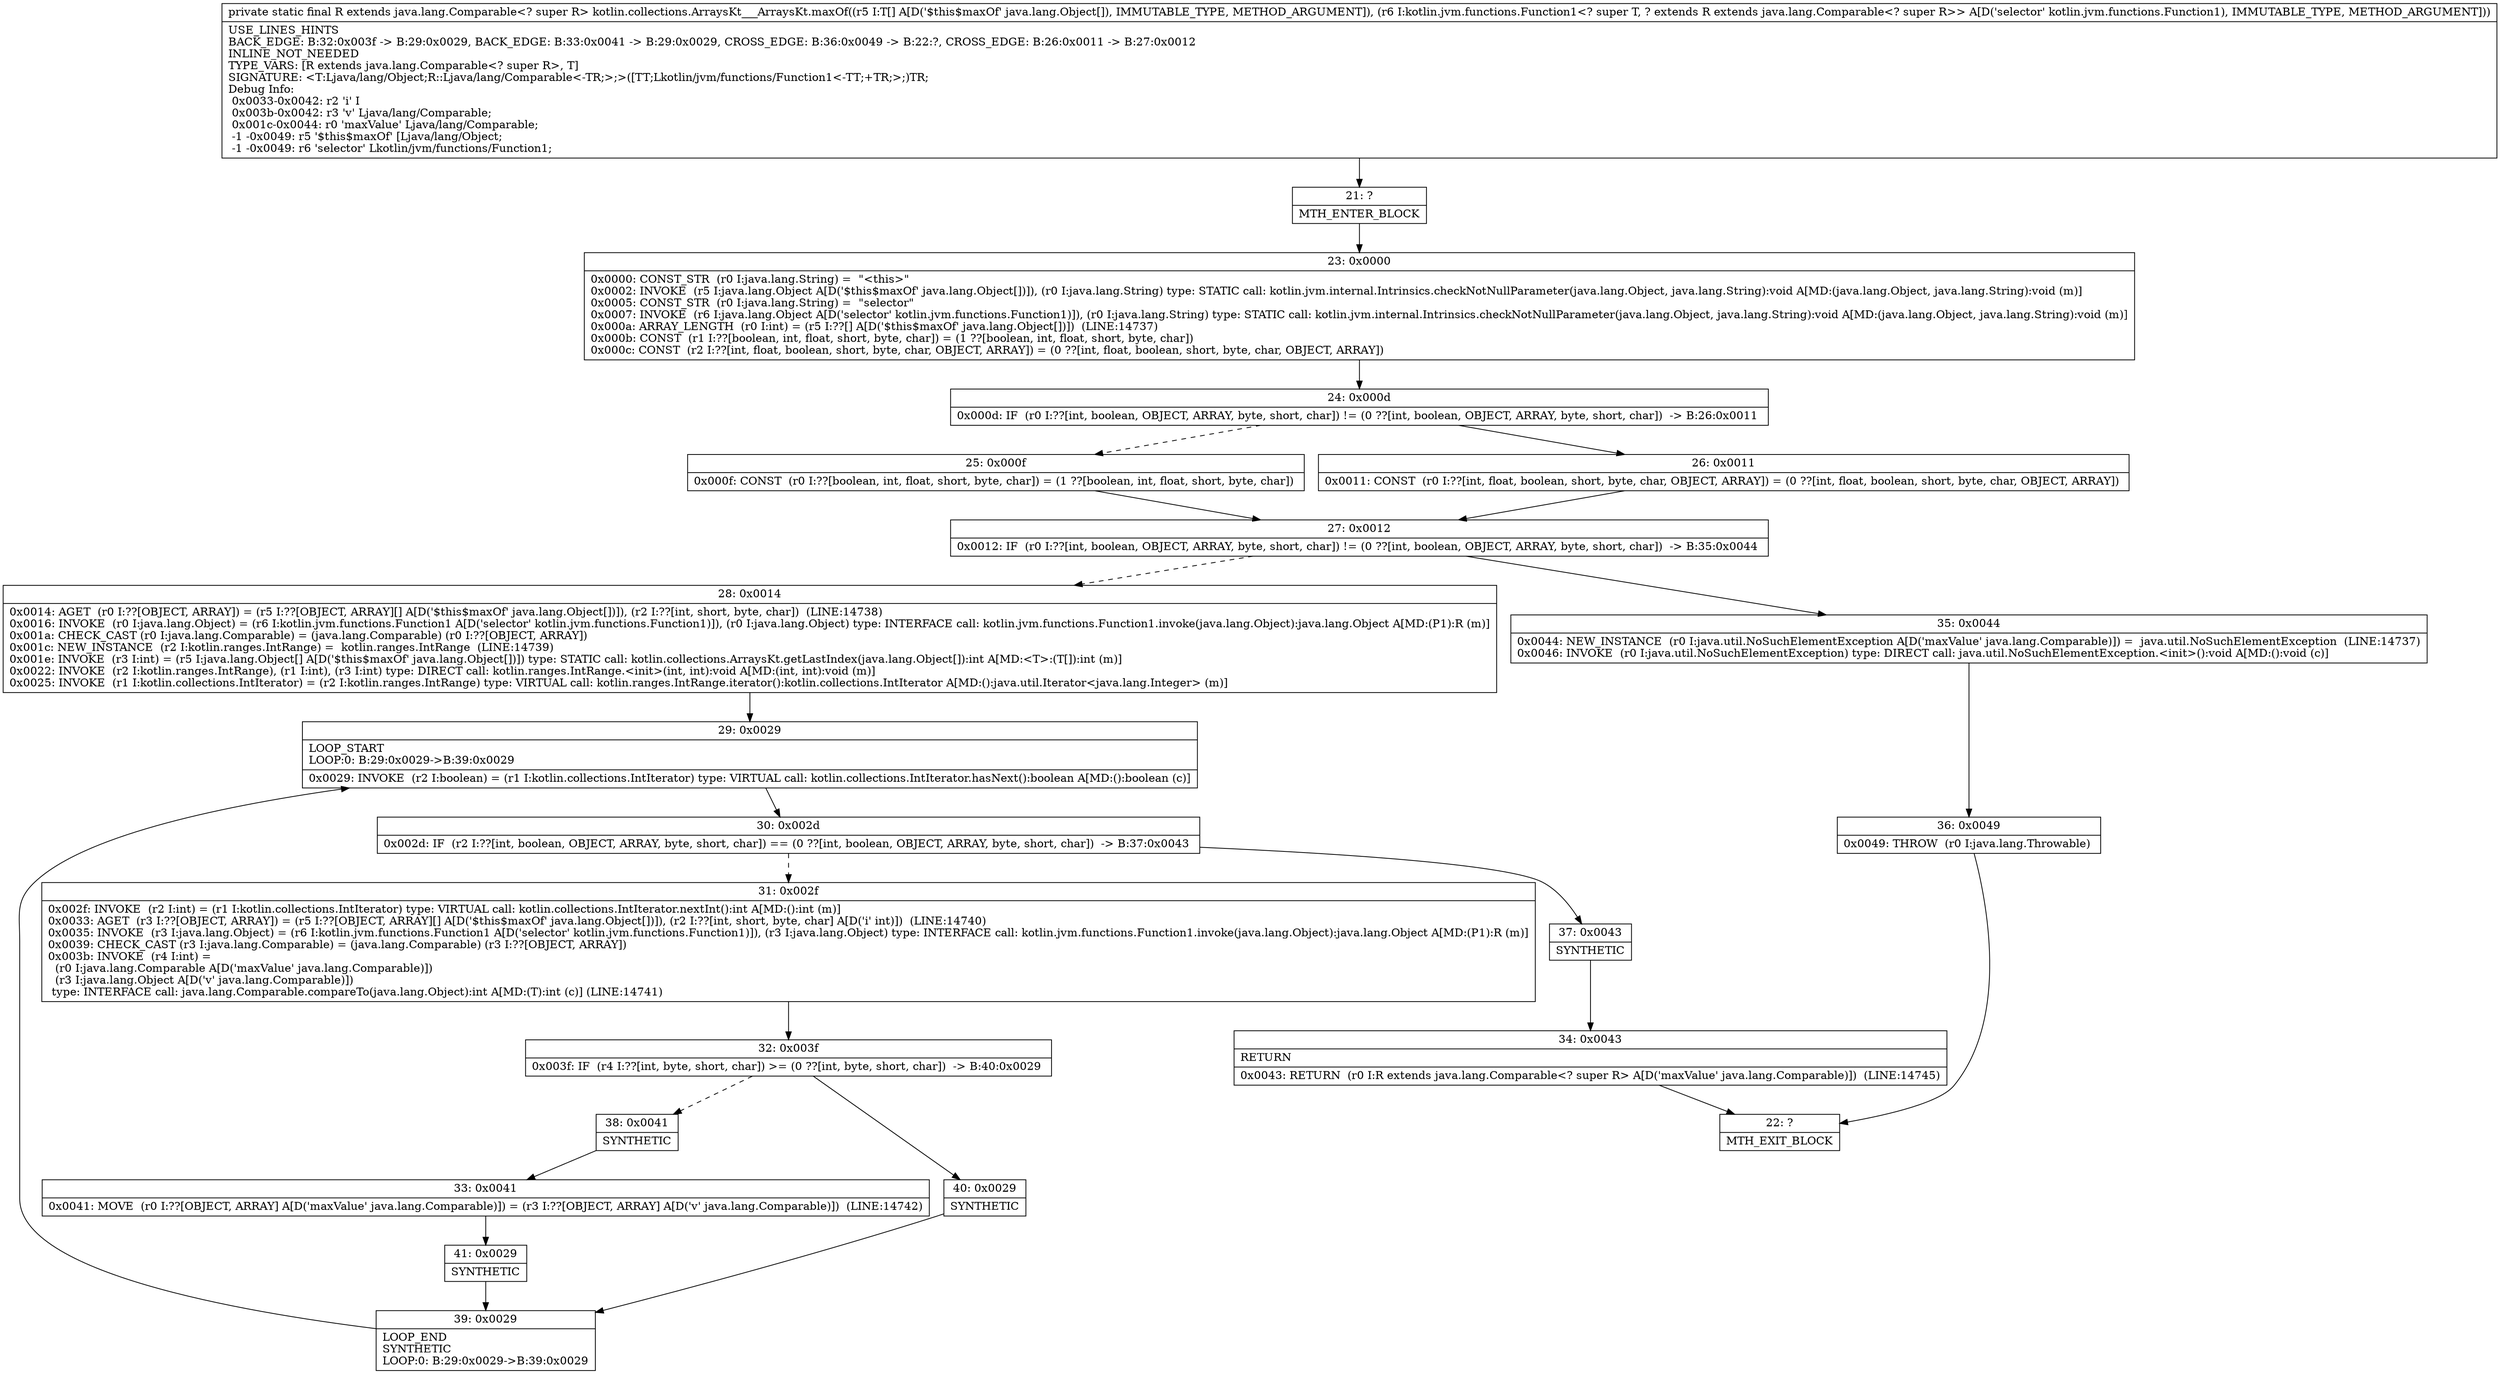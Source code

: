 digraph "CFG forkotlin.collections.ArraysKt___ArraysKt.maxOf([Ljava\/lang\/Object;Lkotlin\/jvm\/functions\/Function1;)Ljava\/lang\/Comparable;" {
Node_21 [shape=record,label="{21\:\ ?|MTH_ENTER_BLOCK\l}"];
Node_23 [shape=record,label="{23\:\ 0x0000|0x0000: CONST_STR  (r0 I:java.lang.String) =  \"\<this\>\" \l0x0002: INVOKE  (r5 I:java.lang.Object A[D('$this$maxOf' java.lang.Object[])]), (r0 I:java.lang.String) type: STATIC call: kotlin.jvm.internal.Intrinsics.checkNotNullParameter(java.lang.Object, java.lang.String):void A[MD:(java.lang.Object, java.lang.String):void (m)]\l0x0005: CONST_STR  (r0 I:java.lang.String) =  \"selector\" \l0x0007: INVOKE  (r6 I:java.lang.Object A[D('selector' kotlin.jvm.functions.Function1)]), (r0 I:java.lang.String) type: STATIC call: kotlin.jvm.internal.Intrinsics.checkNotNullParameter(java.lang.Object, java.lang.String):void A[MD:(java.lang.Object, java.lang.String):void (m)]\l0x000a: ARRAY_LENGTH  (r0 I:int) = (r5 I:??[] A[D('$this$maxOf' java.lang.Object[])])  (LINE:14737)\l0x000b: CONST  (r1 I:??[boolean, int, float, short, byte, char]) = (1 ??[boolean, int, float, short, byte, char]) \l0x000c: CONST  (r2 I:??[int, float, boolean, short, byte, char, OBJECT, ARRAY]) = (0 ??[int, float, boolean, short, byte, char, OBJECT, ARRAY]) \l}"];
Node_24 [shape=record,label="{24\:\ 0x000d|0x000d: IF  (r0 I:??[int, boolean, OBJECT, ARRAY, byte, short, char]) != (0 ??[int, boolean, OBJECT, ARRAY, byte, short, char])  \-\> B:26:0x0011 \l}"];
Node_25 [shape=record,label="{25\:\ 0x000f|0x000f: CONST  (r0 I:??[boolean, int, float, short, byte, char]) = (1 ??[boolean, int, float, short, byte, char]) \l}"];
Node_27 [shape=record,label="{27\:\ 0x0012|0x0012: IF  (r0 I:??[int, boolean, OBJECT, ARRAY, byte, short, char]) != (0 ??[int, boolean, OBJECT, ARRAY, byte, short, char])  \-\> B:35:0x0044 \l}"];
Node_28 [shape=record,label="{28\:\ 0x0014|0x0014: AGET  (r0 I:??[OBJECT, ARRAY]) = (r5 I:??[OBJECT, ARRAY][] A[D('$this$maxOf' java.lang.Object[])]), (r2 I:??[int, short, byte, char])  (LINE:14738)\l0x0016: INVOKE  (r0 I:java.lang.Object) = (r6 I:kotlin.jvm.functions.Function1 A[D('selector' kotlin.jvm.functions.Function1)]), (r0 I:java.lang.Object) type: INTERFACE call: kotlin.jvm.functions.Function1.invoke(java.lang.Object):java.lang.Object A[MD:(P1):R (m)]\l0x001a: CHECK_CAST (r0 I:java.lang.Comparable) = (java.lang.Comparable) (r0 I:??[OBJECT, ARRAY]) \l0x001c: NEW_INSTANCE  (r2 I:kotlin.ranges.IntRange) =  kotlin.ranges.IntRange  (LINE:14739)\l0x001e: INVOKE  (r3 I:int) = (r5 I:java.lang.Object[] A[D('$this$maxOf' java.lang.Object[])]) type: STATIC call: kotlin.collections.ArraysKt.getLastIndex(java.lang.Object[]):int A[MD:\<T\>:(T[]):int (m)]\l0x0022: INVOKE  (r2 I:kotlin.ranges.IntRange), (r1 I:int), (r3 I:int) type: DIRECT call: kotlin.ranges.IntRange.\<init\>(int, int):void A[MD:(int, int):void (m)]\l0x0025: INVOKE  (r1 I:kotlin.collections.IntIterator) = (r2 I:kotlin.ranges.IntRange) type: VIRTUAL call: kotlin.ranges.IntRange.iterator():kotlin.collections.IntIterator A[MD:():java.util.Iterator\<java.lang.Integer\> (m)]\l}"];
Node_29 [shape=record,label="{29\:\ 0x0029|LOOP_START\lLOOP:0: B:29:0x0029\-\>B:39:0x0029\l|0x0029: INVOKE  (r2 I:boolean) = (r1 I:kotlin.collections.IntIterator) type: VIRTUAL call: kotlin.collections.IntIterator.hasNext():boolean A[MD:():boolean (c)]\l}"];
Node_30 [shape=record,label="{30\:\ 0x002d|0x002d: IF  (r2 I:??[int, boolean, OBJECT, ARRAY, byte, short, char]) == (0 ??[int, boolean, OBJECT, ARRAY, byte, short, char])  \-\> B:37:0x0043 \l}"];
Node_31 [shape=record,label="{31\:\ 0x002f|0x002f: INVOKE  (r2 I:int) = (r1 I:kotlin.collections.IntIterator) type: VIRTUAL call: kotlin.collections.IntIterator.nextInt():int A[MD:():int (m)]\l0x0033: AGET  (r3 I:??[OBJECT, ARRAY]) = (r5 I:??[OBJECT, ARRAY][] A[D('$this$maxOf' java.lang.Object[])]), (r2 I:??[int, short, byte, char] A[D('i' int)])  (LINE:14740)\l0x0035: INVOKE  (r3 I:java.lang.Object) = (r6 I:kotlin.jvm.functions.Function1 A[D('selector' kotlin.jvm.functions.Function1)]), (r3 I:java.lang.Object) type: INTERFACE call: kotlin.jvm.functions.Function1.invoke(java.lang.Object):java.lang.Object A[MD:(P1):R (m)]\l0x0039: CHECK_CAST (r3 I:java.lang.Comparable) = (java.lang.Comparable) (r3 I:??[OBJECT, ARRAY]) \l0x003b: INVOKE  (r4 I:int) = \l  (r0 I:java.lang.Comparable A[D('maxValue' java.lang.Comparable)])\l  (r3 I:java.lang.Object A[D('v' java.lang.Comparable)])\l type: INTERFACE call: java.lang.Comparable.compareTo(java.lang.Object):int A[MD:(T):int (c)] (LINE:14741)\l}"];
Node_32 [shape=record,label="{32\:\ 0x003f|0x003f: IF  (r4 I:??[int, byte, short, char]) \>= (0 ??[int, byte, short, char])  \-\> B:40:0x0029 \l}"];
Node_38 [shape=record,label="{38\:\ 0x0041|SYNTHETIC\l}"];
Node_33 [shape=record,label="{33\:\ 0x0041|0x0041: MOVE  (r0 I:??[OBJECT, ARRAY] A[D('maxValue' java.lang.Comparable)]) = (r3 I:??[OBJECT, ARRAY] A[D('v' java.lang.Comparable)])  (LINE:14742)\l}"];
Node_41 [shape=record,label="{41\:\ 0x0029|SYNTHETIC\l}"];
Node_39 [shape=record,label="{39\:\ 0x0029|LOOP_END\lSYNTHETIC\lLOOP:0: B:29:0x0029\-\>B:39:0x0029\l}"];
Node_40 [shape=record,label="{40\:\ 0x0029|SYNTHETIC\l}"];
Node_37 [shape=record,label="{37\:\ 0x0043|SYNTHETIC\l}"];
Node_34 [shape=record,label="{34\:\ 0x0043|RETURN\l|0x0043: RETURN  (r0 I:R extends java.lang.Comparable\<? super R\> A[D('maxValue' java.lang.Comparable)])  (LINE:14745)\l}"];
Node_22 [shape=record,label="{22\:\ ?|MTH_EXIT_BLOCK\l}"];
Node_35 [shape=record,label="{35\:\ 0x0044|0x0044: NEW_INSTANCE  (r0 I:java.util.NoSuchElementException A[D('maxValue' java.lang.Comparable)]) =  java.util.NoSuchElementException  (LINE:14737)\l0x0046: INVOKE  (r0 I:java.util.NoSuchElementException) type: DIRECT call: java.util.NoSuchElementException.\<init\>():void A[MD:():void (c)]\l}"];
Node_36 [shape=record,label="{36\:\ 0x0049|0x0049: THROW  (r0 I:java.lang.Throwable) \l}"];
Node_26 [shape=record,label="{26\:\ 0x0011|0x0011: CONST  (r0 I:??[int, float, boolean, short, byte, char, OBJECT, ARRAY]) = (0 ??[int, float, boolean, short, byte, char, OBJECT, ARRAY]) \l}"];
MethodNode[shape=record,label="{private static final R extends java.lang.Comparable\<? super R\> kotlin.collections.ArraysKt___ArraysKt.maxOf((r5 I:T[] A[D('$this$maxOf' java.lang.Object[]), IMMUTABLE_TYPE, METHOD_ARGUMENT]), (r6 I:kotlin.jvm.functions.Function1\<? super T, ? extends R extends java.lang.Comparable\<? super R\>\> A[D('selector' kotlin.jvm.functions.Function1), IMMUTABLE_TYPE, METHOD_ARGUMENT]))  | USE_LINES_HINTS\lBACK_EDGE: B:32:0x003f \-\> B:29:0x0029, BACK_EDGE: B:33:0x0041 \-\> B:29:0x0029, CROSS_EDGE: B:36:0x0049 \-\> B:22:?, CROSS_EDGE: B:26:0x0011 \-\> B:27:0x0012\lINLINE_NOT_NEEDED\lTYPE_VARS: [R extends java.lang.Comparable\<? super R\>, T]\lSIGNATURE: \<T:Ljava\/lang\/Object;R::Ljava\/lang\/Comparable\<\-TR;\>;\>([TT;Lkotlin\/jvm\/functions\/Function1\<\-TT;+TR;\>;)TR;\lDebug Info:\l  0x0033\-0x0042: r2 'i' I\l  0x003b\-0x0042: r3 'v' Ljava\/lang\/Comparable;\l  0x001c\-0x0044: r0 'maxValue' Ljava\/lang\/Comparable;\l  \-1 \-0x0049: r5 '$this$maxOf' [Ljava\/lang\/Object;\l  \-1 \-0x0049: r6 'selector' Lkotlin\/jvm\/functions\/Function1;\l}"];
MethodNode -> Node_21;Node_21 -> Node_23;
Node_23 -> Node_24;
Node_24 -> Node_25[style=dashed];
Node_24 -> Node_26;
Node_25 -> Node_27;
Node_27 -> Node_28[style=dashed];
Node_27 -> Node_35;
Node_28 -> Node_29;
Node_29 -> Node_30;
Node_30 -> Node_31[style=dashed];
Node_30 -> Node_37;
Node_31 -> Node_32;
Node_32 -> Node_38[style=dashed];
Node_32 -> Node_40;
Node_38 -> Node_33;
Node_33 -> Node_41;
Node_41 -> Node_39;
Node_39 -> Node_29;
Node_40 -> Node_39;
Node_37 -> Node_34;
Node_34 -> Node_22;
Node_35 -> Node_36;
Node_36 -> Node_22;
Node_26 -> Node_27;
}

